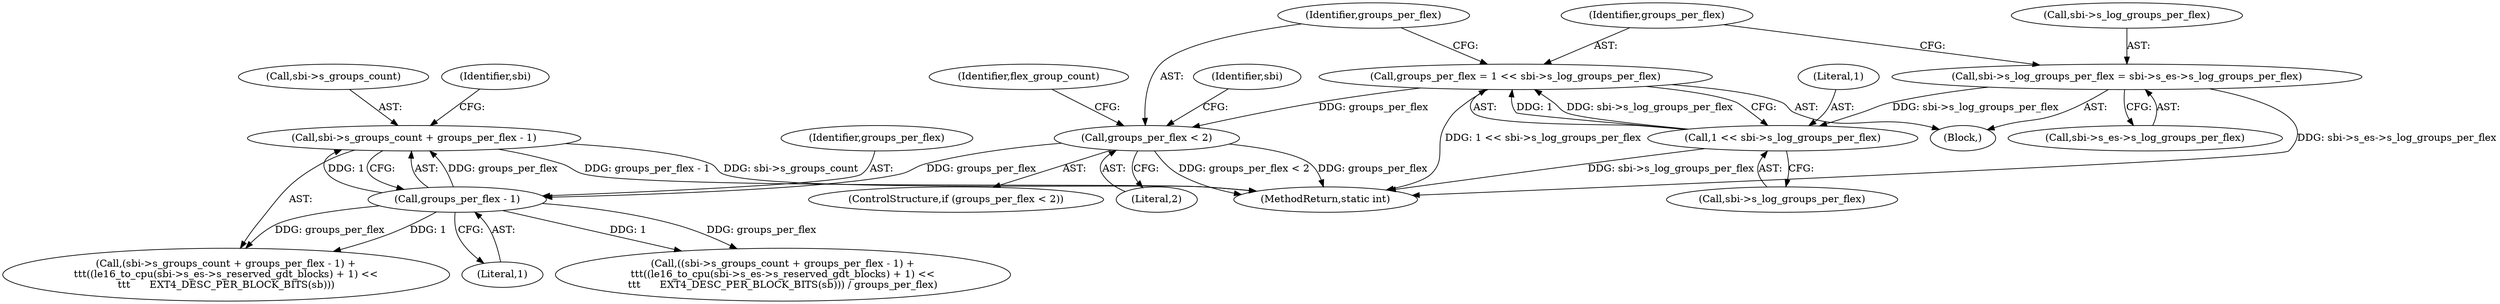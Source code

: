 digraph "1_linux_d50f2ab6f050311dbf7b8f5501b25f0bf64a439b@pointer" {
"1000153" [label="(Call,sbi->s_groups_count + groups_per_flex - 1)"];
"1000157" [label="(Call,groups_per_flex - 1)"];
"1000138" [label="(Call,groups_per_flex < 2)"];
"1000130" [label="(Call,groups_per_flex = 1 << sbi->s_log_groups_per_flex)"];
"1000132" [label="(Call,1 << sbi->s_log_groups_per_flex)"];
"1000121" [label="(Call,sbi->s_log_groups_per_flex = sbi->s_es->s_log_groups_per_flex)"];
"1000125" [label="(Call,sbi->s_es->s_log_groups_per_flex)"];
"1000134" [label="(Call,sbi->s_log_groups_per_flex)"];
"1000262" [label="(MethodReturn,static int)"];
"1000132" [label="(Call,1 << sbi->s_log_groups_per_flex)"];
"1000137" [label="(ControlStructure,if (groups_per_flex < 2))"];
"1000159" [label="(Literal,1)"];
"1000139" [label="(Identifier,groups_per_flex)"];
"1000131" [label="(Identifier,groups_per_flex)"];
"1000130" [label="(Call,groups_per_flex = 1 << sbi->s_log_groups_per_flex)"];
"1000152" [label="(Call,(sbi->s_groups_count + groups_per_flex - 1) +\n\t\t\t((le16_to_cpu(sbi->s_es->s_reserved_gdt_blocks) + 1) <<\n\t\t\t      EXT4_DESC_PER_BLOCK_BITS(sb)))"];
"1000151" [label="(Call,((sbi->s_groups_count + groups_per_flex - 1) +\n\t\t\t((le16_to_cpu(sbi->s_es->s_reserved_gdt_blocks) + 1) <<\n\t\t\t      EXT4_DESC_PER_BLOCK_BITS(sb))) / groups_per_flex)"];
"1000154" [label="(Call,sbi->s_groups_count)"];
"1000144" [label="(Identifier,sbi)"];
"1000150" [label="(Identifier,flex_group_count)"];
"1000133" [label="(Literal,1)"];
"1000122" [label="(Call,sbi->s_log_groups_per_flex)"];
"1000138" [label="(Call,groups_per_flex < 2)"];
"1000165" [label="(Identifier,sbi)"];
"1000158" [label="(Identifier,groups_per_flex)"];
"1000121" [label="(Call,sbi->s_log_groups_per_flex = sbi->s_es->s_log_groups_per_flex)"];
"1000140" [label="(Literal,2)"];
"1000157" [label="(Call,groups_per_flex - 1)"];
"1000103" [label="(Block,)"];
"1000153" [label="(Call,sbi->s_groups_count + groups_per_flex - 1)"];
"1000153" -> "1000152"  [label="AST: "];
"1000153" -> "1000157"  [label="CFG: "];
"1000154" -> "1000153"  [label="AST: "];
"1000157" -> "1000153"  [label="AST: "];
"1000165" -> "1000153"  [label="CFG: "];
"1000153" -> "1000262"  [label="DDG: groups_per_flex - 1"];
"1000153" -> "1000262"  [label="DDG: sbi->s_groups_count"];
"1000157" -> "1000153"  [label="DDG: groups_per_flex"];
"1000157" -> "1000153"  [label="DDG: 1"];
"1000157" -> "1000159"  [label="CFG: "];
"1000158" -> "1000157"  [label="AST: "];
"1000159" -> "1000157"  [label="AST: "];
"1000157" -> "1000151"  [label="DDG: groups_per_flex"];
"1000157" -> "1000151"  [label="DDG: 1"];
"1000157" -> "1000152"  [label="DDG: groups_per_flex"];
"1000157" -> "1000152"  [label="DDG: 1"];
"1000138" -> "1000157"  [label="DDG: groups_per_flex"];
"1000138" -> "1000137"  [label="AST: "];
"1000138" -> "1000140"  [label="CFG: "];
"1000139" -> "1000138"  [label="AST: "];
"1000140" -> "1000138"  [label="AST: "];
"1000144" -> "1000138"  [label="CFG: "];
"1000150" -> "1000138"  [label="CFG: "];
"1000138" -> "1000262"  [label="DDG: groups_per_flex < 2"];
"1000138" -> "1000262"  [label="DDG: groups_per_flex"];
"1000130" -> "1000138"  [label="DDG: groups_per_flex"];
"1000130" -> "1000103"  [label="AST: "];
"1000130" -> "1000132"  [label="CFG: "];
"1000131" -> "1000130"  [label="AST: "];
"1000132" -> "1000130"  [label="AST: "];
"1000139" -> "1000130"  [label="CFG: "];
"1000130" -> "1000262"  [label="DDG: 1 << sbi->s_log_groups_per_flex"];
"1000132" -> "1000130"  [label="DDG: 1"];
"1000132" -> "1000130"  [label="DDG: sbi->s_log_groups_per_flex"];
"1000132" -> "1000134"  [label="CFG: "];
"1000133" -> "1000132"  [label="AST: "];
"1000134" -> "1000132"  [label="AST: "];
"1000132" -> "1000262"  [label="DDG: sbi->s_log_groups_per_flex"];
"1000121" -> "1000132"  [label="DDG: sbi->s_log_groups_per_flex"];
"1000121" -> "1000103"  [label="AST: "];
"1000121" -> "1000125"  [label="CFG: "];
"1000122" -> "1000121"  [label="AST: "];
"1000125" -> "1000121"  [label="AST: "];
"1000131" -> "1000121"  [label="CFG: "];
"1000121" -> "1000262"  [label="DDG: sbi->s_es->s_log_groups_per_flex"];
}
